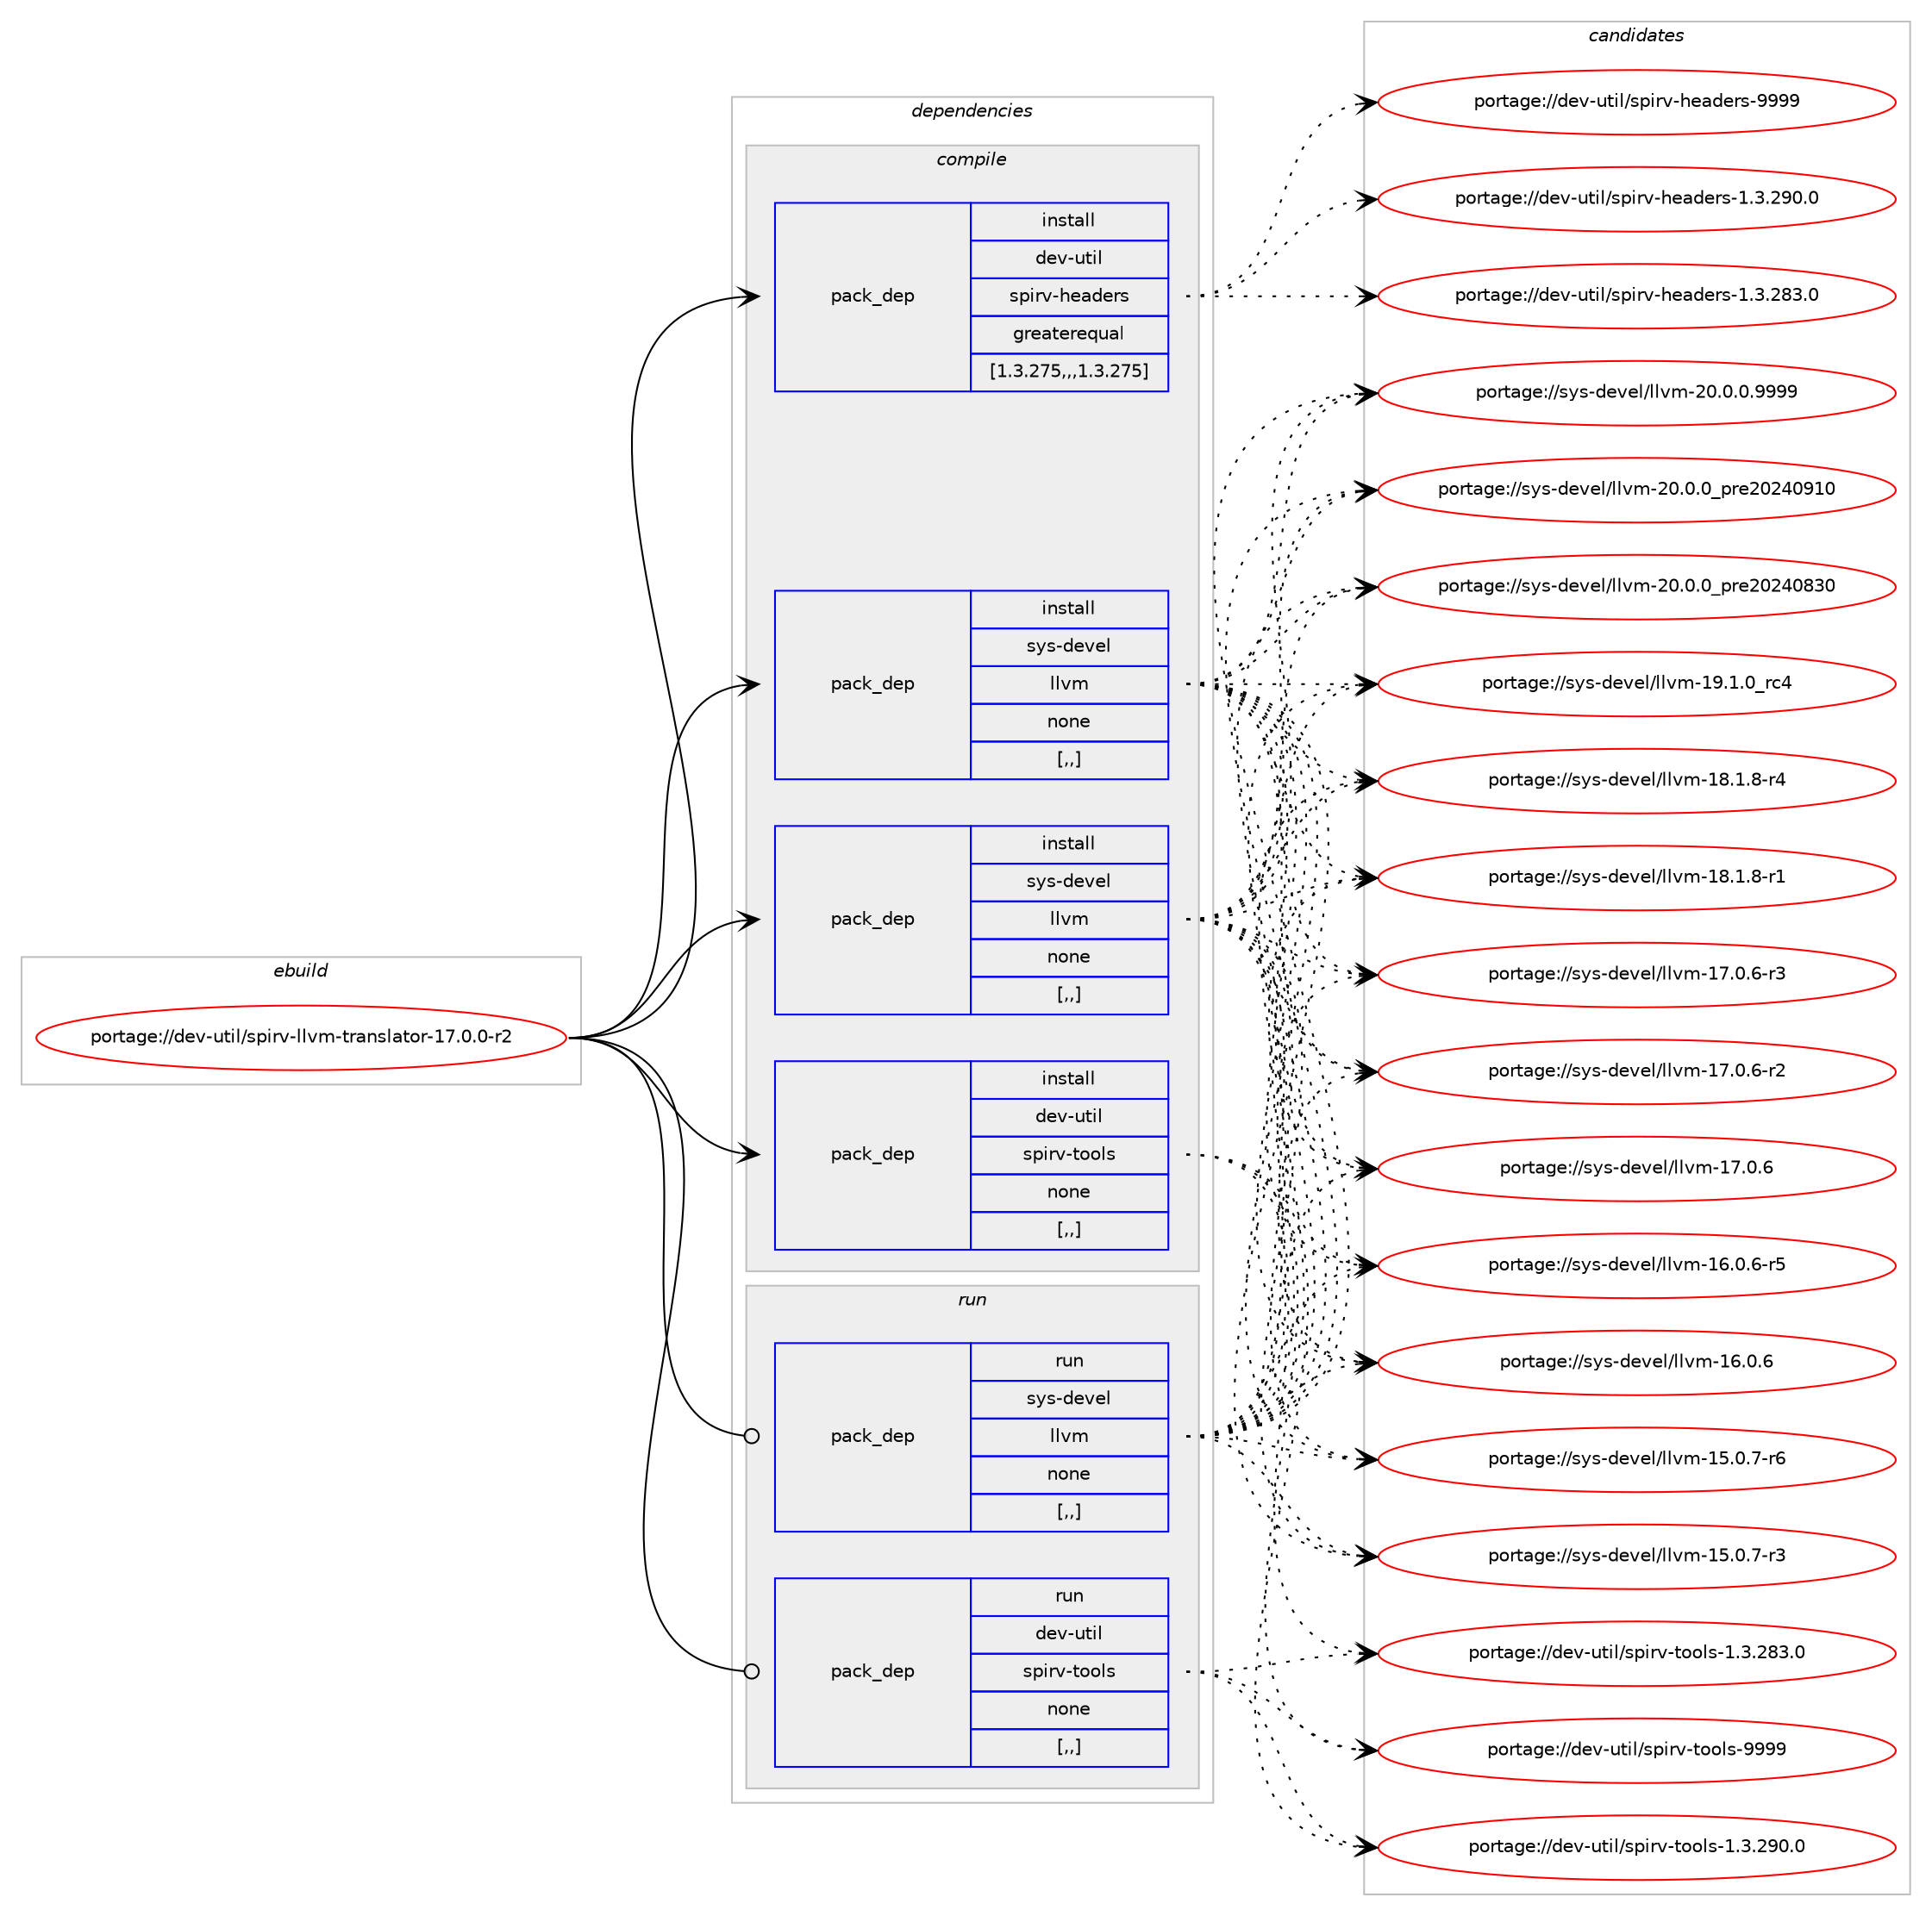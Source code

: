 digraph prolog {

# *************
# Graph options
# *************

newrank=true;
concentrate=true;
compound=true;
graph [rankdir=LR,fontname=Helvetica,fontsize=10,ranksep=1.5];#, ranksep=2.5, nodesep=0.2];
edge  [arrowhead=vee];
node  [fontname=Helvetica,fontsize=10];

# **********
# The ebuild
# **********

subgraph cluster_leftcol {
color=gray;
label=<<i>ebuild</i>>;
id [label="portage://dev-util/spirv-llvm-translator-17.0.0-r2", color=red, width=4, href="../dev-util/spirv-llvm-translator-17.0.0-r2.svg"];
}

# ****************
# The dependencies
# ****************

subgraph cluster_midcol {
color=gray;
label=<<i>dependencies</i>>;
subgraph cluster_compile {
fillcolor="#eeeeee";
style=filled;
label=<<i>compile</i>>;
subgraph pack518446 {
dependency716668 [label=<<TABLE BORDER="0" CELLBORDER="1" CELLSPACING="0" CELLPADDING="4" WIDTH="220"><TR><TD ROWSPAN="6" CELLPADDING="30">pack_dep</TD></TR><TR><TD WIDTH="110">install</TD></TR><TR><TD>dev-util</TD></TR><TR><TD>spirv-headers</TD></TR><TR><TD>greaterequal</TD></TR><TR><TD>[1.3.275,,,1.3.275]</TD></TR></TABLE>>, shape=none, color=blue];
}
id:e -> dependency716668:w [weight=20,style="solid",arrowhead="vee"];
subgraph pack518447 {
dependency716669 [label=<<TABLE BORDER="0" CELLBORDER="1" CELLSPACING="0" CELLPADDING="4" WIDTH="220"><TR><TD ROWSPAN="6" CELLPADDING="30">pack_dep</TD></TR><TR><TD WIDTH="110">install</TD></TR><TR><TD>dev-util</TD></TR><TR><TD>spirv-tools</TD></TR><TR><TD>none</TD></TR><TR><TD>[,,]</TD></TR></TABLE>>, shape=none, color=blue];
}
id:e -> dependency716669:w [weight=20,style="solid",arrowhead="vee"];
subgraph pack518448 {
dependency716670 [label=<<TABLE BORDER="0" CELLBORDER="1" CELLSPACING="0" CELLPADDING="4" WIDTH="220"><TR><TD ROWSPAN="6" CELLPADDING="30">pack_dep</TD></TR><TR><TD WIDTH="110">install</TD></TR><TR><TD>sys-devel</TD></TR><TR><TD>llvm</TD></TR><TR><TD>none</TD></TR><TR><TD>[,,]</TD></TR></TABLE>>, shape=none, color=blue];
}
id:e -> dependency716670:w [weight=20,style="solid",arrowhead="vee"];
subgraph pack518449 {
dependency716671 [label=<<TABLE BORDER="0" CELLBORDER="1" CELLSPACING="0" CELLPADDING="4" WIDTH="220"><TR><TD ROWSPAN="6" CELLPADDING="30">pack_dep</TD></TR><TR><TD WIDTH="110">install</TD></TR><TR><TD>sys-devel</TD></TR><TR><TD>llvm</TD></TR><TR><TD>none</TD></TR><TR><TD>[,,]</TD></TR></TABLE>>, shape=none, color=blue];
}
id:e -> dependency716671:w [weight=20,style="solid",arrowhead="vee"];
}
subgraph cluster_compileandrun {
fillcolor="#eeeeee";
style=filled;
label=<<i>compile and run</i>>;
}
subgraph cluster_run {
fillcolor="#eeeeee";
style=filled;
label=<<i>run</i>>;
subgraph pack518450 {
dependency716672 [label=<<TABLE BORDER="0" CELLBORDER="1" CELLSPACING="0" CELLPADDING="4" WIDTH="220"><TR><TD ROWSPAN="6" CELLPADDING="30">pack_dep</TD></TR><TR><TD WIDTH="110">run</TD></TR><TR><TD>dev-util</TD></TR><TR><TD>spirv-tools</TD></TR><TR><TD>none</TD></TR><TR><TD>[,,]</TD></TR></TABLE>>, shape=none, color=blue];
}
id:e -> dependency716672:w [weight=20,style="solid",arrowhead="odot"];
subgraph pack518451 {
dependency716673 [label=<<TABLE BORDER="0" CELLBORDER="1" CELLSPACING="0" CELLPADDING="4" WIDTH="220"><TR><TD ROWSPAN="6" CELLPADDING="30">pack_dep</TD></TR><TR><TD WIDTH="110">run</TD></TR><TR><TD>sys-devel</TD></TR><TR><TD>llvm</TD></TR><TR><TD>none</TD></TR><TR><TD>[,,]</TD></TR></TABLE>>, shape=none, color=blue];
}
id:e -> dependency716673:w [weight=20,style="solid",arrowhead="odot"];
}
}

# **************
# The candidates
# **************

subgraph cluster_choices {
rank=same;
color=gray;
label=<<i>candidates</i>>;

subgraph choice518446 {
color=black;
nodesep=1;
choice100101118451171161051084711511210511411845104101971001011141154557575757 [label="portage://dev-util/spirv-headers-9999", color=red, width=4,href="../dev-util/spirv-headers-9999.svg"];
choice1001011184511711610510847115112105114118451041019710010111411545494651465057484648 [label="portage://dev-util/spirv-headers-1.3.290.0", color=red, width=4,href="../dev-util/spirv-headers-1.3.290.0.svg"];
choice1001011184511711610510847115112105114118451041019710010111411545494651465056514648 [label="portage://dev-util/spirv-headers-1.3.283.0", color=red, width=4,href="../dev-util/spirv-headers-1.3.283.0.svg"];
dependency716668:e -> choice100101118451171161051084711511210511411845104101971001011141154557575757:w [style=dotted,weight="100"];
dependency716668:e -> choice1001011184511711610510847115112105114118451041019710010111411545494651465057484648:w [style=dotted,weight="100"];
dependency716668:e -> choice1001011184511711610510847115112105114118451041019710010111411545494651465056514648:w [style=dotted,weight="100"];
}
subgraph choice518447 {
color=black;
nodesep=1;
choice1001011184511711610510847115112105114118451161111111081154557575757 [label="portage://dev-util/spirv-tools-9999", color=red, width=4,href="../dev-util/spirv-tools-9999.svg"];
choice10010111845117116105108471151121051141184511611111110811545494651465057484648 [label="portage://dev-util/spirv-tools-1.3.290.0", color=red, width=4,href="../dev-util/spirv-tools-1.3.290.0.svg"];
choice10010111845117116105108471151121051141184511611111110811545494651465056514648 [label="portage://dev-util/spirv-tools-1.3.283.0", color=red, width=4,href="../dev-util/spirv-tools-1.3.283.0.svg"];
dependency716669:e -> choice1001011184511711610510847115112105114118451161111111081154557575757:w [style=dotted,weight="100"];
dependency716669:e -> choice10010111845117116105108471151121051141184511611111110811545494651465057484648:w [style=dotted,weight="100"];
dependency716669:e -> choice10010111845117116105108471151121051141184511611111110811545494651465056514648:w [style=dotted,weight="100"];
}
subgraph choice518448 {
color=black;
nodesep=1;
choice1151211154510010111810110847108108118109455048464846484657575757 [label="portage://sys-devel/llvm-20.0.0.9999", color=red, width=4,href="../sys-devel/llvm-20.0.0.9999.svg"];
choice115121115451001011181011084710810811810945504846484648951121141015048505248574948 [label="portage://sys-devel/llvm-20.0.0_pre20240910", color=red, width=4,href="../sys-devel/llvm-20.0.0_pre20240910.svg"];
choice115121115451001011181011084710810811810945504846484648951121141015048505248565148 [label="portage://sys-devel/llvm-20.0.0_pre20240830", color=red, width=4,href="../sys-devel/llvm-20.0.0_pre20240830.svg"];
choice115121115451001011181011084710810811810945495746494648951149952 [label="portage://sys-devel/llvm-19.1.0_rc4", color=red, width=4,href="../sys-devel/llvm-19.1.0_rc4.svg"];
choice1151211154510010111810110847108108118109454956464946564511452 [label="portage://sys-devel/llvm-18.1.8-r4", color=red, width=4,href="../sys-devel/llvm-18.1.8-r4.svg"];
choice1151211154510010111810110847108108118109454956464946564511449 [label="portage://sys-devel/llvm-18.1.8-r1", color=red, width=4,href="../sys-devel/llvm-18.1.8-r1.svg"];
choice1151211154510010111810110847108108118109454955464846544511451 [label="portage://sys-devel/llvm-17.0.6-r3", color=red, width=4,href="../sys-devel/llvm-17.0.6-r3.svg"];
choice1151211154510010111810110847108108118109454955464846544511450 [label="portage://sys-devel/llvm-17.0.6-r2", color=red, width=4,href="../sys-devel/llvm-17.0.6-r2.svg"];
choice115121115451001011181011084710810811810945495546484654 [label="portage://sys-devel/llvm-17.0.6", color=red, width=4,href="../sys-devel/llvm-17.0.6.svg"];
choice1151211154510010111810110847108108118109454954464846544511453 [label="portage://sys-devel/llvm-16.0.6-r5", color=red, width=4,href="../sys-devel/llvm-16.0.6-r5.svg"];
choice115121115451001011181011084710810811810945495446484654 [label="portage://sys-devel/llvm-16.0.6", color=red, width=4,href="../sys-devel/llvm-16.0.6.svg"];
choice1151211154510010111810110847108108118109454953464846554511454 [label="portage://sys-devel/llvm-15.0.7-r6", color=red, width=4,href="../sys-devel/llvm-15.0.7-r6.svg"];
choice1151211154510010111810110847108108118109454953464846554511451 [label="portage://sys-devel/llvm-15.0.7-r3", color=red, width=4,href="../sys-devel/llvm-15.0.7-r3.svg"];
dependency716670:e -> choice1151211154510010111810110847108108118109455048464846484657575757:w [style=dotted,weight="100"];
dependency716670:e -> choice115121115451001011181011084710810811810945504846484648951121141015048505248574948:w [style=dotted,weight="100"];
dependency716670:e -> choice115121115451001011181011084710810811810945504846484648951121141015048505248565148:w [style=dotted,weight="100"];
dependency716670:e -> choice115121115451001011181011084710810811810945495746494648951149952:w [style=dotted,weight="100"];
dependency716670:e -> choice1151211154510010111810110847108108118109454956464946564511452:w [style=dotted,weight="100"];
dependency716670:e -> choice1151211154510010111810110847108108118109454956464946564511449:w [style=dotted,weight="100"];
dependency716670:e -> choice1151211154510010111810110847108108118109454955464846544511451:w [style=dotted,weight="100"];
dependency716670:e -> choice1151211154510010111810110847108108118109454955464846544511450:w [style=dotted,weight="100"];
dependency716670:e -> choice115121115451001011181011084710810811810945495546484654:w [style=dotted,weight="100"];
dependency716670:e -> choice1151211154510010111810110847108108118109454954464846544511453:w [style=dotted,weight="100"];
dependency716670:e -> choice115121115451001011181011084710810811810945495446484654:w [style=dotted,weight="100"];
dependency716670:e -> choice1151211154510010111810110847108108118109454953464846554511454:w [style=dotted,weight="100"];
dependency716670:e -> choice1151211154510010111810110847108108118109454953464846554511451:w [style=dotted,weight="100"];
}
subgraph choice518449 {
color=black;
nodesep=1;
choice1151211154510010111810110847108108118109455048464846484657575757 [label="portage://sys-devel/llvm-20.0.0.9999", color=red, width=4,href="../sys-devel/llvm-20.0.0.9999.svg"];
choice115121115451001011181011084710810811810945504846484648951121141015048505248574948 [label="portage://sys-devel/llvm-20.0.0_pre20240910", color=red, width=4,href="../sys-devel/llvm-20.0.0_pre20240910.svg"];
choice115121115451001011181011084710810811810945504846484648951121141015048505248565148 [label="portage://sys-devel/llvm-20.0.0_pre20240830", color=red, width=4,href="../sys-devel/llvm-20.0.0_pre20240830.svg"];
choice115121115451001011181011084710810811810945495746494648951149952 [label="portage://sys-devel/llvm-19.1.0_rc4", color=red, width=4,href="../sys-devel/llvm-19.1.0_rc4.svg"];
choice1151211154510010111810110847108108118109454956464946564511452 [label="portage://sys-devel/llvm-18.1.8-r4", color=red, width=4,href="../sys-devel/llvm-18.1.8-r4.svg"];
choice1151211154510010111810110847108108118109454956464946564511449 [label="portage://sys-devel/llvm-18.1.8-r1", color=red, width=4,href="../sys-devel/llvm-18.1.8-r1.svg"];
choice1151211154510010111810110847108108118109454955464846544511451 [label="portage://sys-devel/llvm-17.0.6-r3", color=red, width=4,href="../sys-devel/llvm-17.0.6-r3.svg"];
choice1151211154510010111810110847108108118109454955464846544511450 [label="portage://sys-devel/llvm-17.0.6-r2", color=red, width=4,href="../sys-devel/llvm-17.0.6-r2.svg"];
choice115121115451001011181011084710810811810945495546484654 [label="portage://sys-devel/llvm-17.0.6", color=red, width=4,href="../sys-devel/llvm-17.0.6.svg"];
choice1151211154510010111810110847108108118109454954464846544511453 [label="portage://sys-devel/llvm-16.0.6-r5", color=red, width=4,href="../sys-devel/llvm-16.0.6-r5.svg"];
choice115121115451001011181011084710810811810945495446484654 [label="portage://sys-devel/llvm-16.0.6", color=red, width=4,href="../sys-devel/llvm-16.0.6.svg"];
choice1151211154510010111810110847108108118109454953464846554511454 [label="portage://sys-devel/llvm-15.0.7-r6", color=red, width=4,href="../sys-devel/llvm-15.0.7-r6.svg"];
choice1151211154510010111810110847108108118109454953464846554511451 [label="portage://sys-devel/llvm-15.0.7-r3", color=red, width=4,href="../sys-devel/llvm-15.0.7-r3.svg"];
dependency716671:e -> choice1151211154510010111810110847108108118109455048464846484657575757:w [style=dotted,weight="100"];
dependency716671:e -> choice115121115451001011181011084710810811810945504846484648951121141015048505248574948:w [style=dotted,weight="100"];
dependency716671:e -> choice115121115451001011181011084710810811810945504846484648951121141015048505248565148:w [style=dotted,weight="100"];
dependency716671:e -> choice115121115451001011181011084710810811810945495746494648951149952:w [style=dotted,weight="100"];
dependency716671:e -> choice1151211154510010111810110847108108118109454956464946564511452:w [style=dotted,weight="100"];
dependency716671:e -> choice1151211154510010111810110847108108118109454956464946564511449:w [style=dotted,weight="100"];
dependency716671:e -> choice1151211154510010111810110847108108118109454955464846544511451:w [style=dotted,weight="100"];
dependency716671:e -> choice1151211154510010111810110847108108118109454955464846544511450:w [style=dotted,weight="100"];
dependency716671:e -> choice115121115451001011181011084710810811810945495546484654:w [style=dotted,weight="100"];
dependency716671:e -> choice1151211154510010111810110847108108118109454954464846544511453:w [style=dotted,weight="100"];
dependency716671:e -> choice115121115451001011181011084710810811810945495446484654:w [style=dotted,weight="100"];
dependency716671:e -> choice1151211154510010111810110847108108118109454953464846554511454:w [style=dotted,weight="100"];
dependency716671:e -> choice1151211154510010111810110847108108118109454953464846554511451:w [style=dotted,weight="100"];
}
subgraph choice518450 {
color=black;
nodesep=1;
choice1001011184511711610510847115112105114118451161111111081154557575757 [label="portage://dev-util/spirv-tools-9999", color=red, width=4,href="../dev-util/spirv-tools-9999.svg"];
choice10010111845117116105108471151121051141184511611111110811545494651465057484648 [label="portage://dev-util/spirv-tools-1.3.290.0", color=red, width=4,href="../dev-util/spirv-tools-1.3.290.0.svg"];
choice10010111845117116105108471151121051141184511611111110811545494651465056514648 [label="portage://dev-util/spirv-tools-1.3.283.0", color=red, width=4,href="../dev-util/spirv-tools-1.3.283.0.svg"];
dependency716672:e -> choice1001011184511711610510847115112105114118451161111111081154557575757:w [style=dotted,weight="100"];
dependency716672:e -> choice10010111845117116105108471151121051141184511611111110811545494651465057484648:w [style=dotted,weight="100"];
dependency716672:e -> choice10010111845117116105108471151121051141184511611111110811545494651465056514648:w [style=dotted,weight="100"];
}
subgraph choice518451 {
color=black;
nodesep=1;
choice1151211154510010111810110847108108118109455048464846484657575757 [label="portage://sys-devel/llvm-20.0.0.9999", color=red, width=4,href="../sys-devel/llvm-20.0.0.9999.svg"];
choice115121115451001011181011084710810811810945504846484648951121141015048505248574948 [label="portage://sys-devel/llvm-20.0.0_pre20240910", color=red, width=4,href="../sys-devel/llvm-20.0.0_pre20240910.svg"];
choice115121115451001011181011084710810811810945504846484648951121141015048505248565148 [label="portage://sys-devel/llvm-20.0.0_pre20240830", color=red, width=4,href="../sys-devel/llvm-20.0.0_pre20240830.svg"];
choice115121115451001011181011084710810811810945495746494648951149952 [label="portage://sys-devel/llvm-19.1.0_rc4", color=red, width=4,href="../sys-devel/llvm-19.1.0_rc4.svg"];
choice1151211154510010111810110847108108118109454956464946564511452 [label="portage://sys-devel/llvm-18.1.8-r4", color=red, width=4,href="../sys-devel/llvm-18.1.8-r4.svg"];
choice1151211154510010111810110847108108118109454956464946564511449 [label="portage://sys-devel/llvm-18.1.8-r1", color=red, width=4,href="../sys-devel/llvm-18.1.8-r1.svg"];
choice1151211154510010111810110847108108118109454955464846544511451 [label="portage://sys-devel/llvm-17.0.6-r3", color=red, width=4,href="../sys-devel/llvm-17.0.6-r3.svg"];
choice1151211154510010111810110847108108118109454955464846544511450 [label="portage://sys-devel/llvm-17.0.6-r2", color=red, width=4,href="../sys-devel/llvm-17.0.6-r2.svg"];
choice115121115451001011181011084710810811810945495546484654 [label="portage://sys-devel/llvm-17.0.6", color=red, width=4,href="../sys-devel/llvm-17.0.6.svg"];
choice1151211154510010111810110847108108118109454954464846544511453 [label="portage://sys-devel/llvm-16.0.6-r5", color=red, width=4,href="../sys-devel/llvm-16.0.6-r5.svg"];
choice115121115451001011181011084710810811810945495446484654 [label="portage://sys-devel/llvm-16.0.6", color=red, width=4,href="../sys-devel/llvm-16.0.6.svg"];
choice1151211154510010111810110847108108118109454953464846554511454 [label="portage://sys-devel/llvm-15.0.7-r6", color=red, width=4,href="../sys-devel/llvm-15.0.7-r6.svg"];
choice1151211154510010111810110847108108118109454953464846554511451 [label="portage://sys-devel/llvm-15.0.7-r3", color=red, width=4,href="../sys-devel/llvm-15.0.7-r3.svg"];
dependency716673:e -> choice1151211154510010111810110847108108118109455048464846484657575757:w [style=dotted,weight="100"];
dependency716673:e -> choice115121115451001011181011084710810811810945504846484648951121141015048505248574948:w [style=dotted,weight="100"];
dependency716673:e -> choice115121115451001011181011084710810811810945504846484648951121141015048505248565148:w [style=dotted,weight="100"];
dependency716673:e -> choice115121115451001011181011084710810811810945495746494648951149952:w [style=dotted,weight="100"];
dependency716673:e -> choice1151211154510010111810110847108108118109454956464946564511452:w [style=dotted,weight="100"];
dependency716673:e -> choice1151211154510010111810110847108108118109454956464946564511449:w [style=dotted,weight="100"];
dependency716673:e -> choice1151211154510010111810110847108108118109454955464846544511451:w [style=dotted,weight="100"];
dependency716673:e -> choice1151211154510010111810110847108108118109454955464846544511450:w [style=dotted,weight="100"];
dependency716673:e -> choice115121115451001011181011084710810811810945495546484654:w [style=dotted,weight="100"];
dependency716673:e -> choice1151211154510010111810110847108108118109454954464846544511453:w [style=dotted,weight="100"];
dependency716673:e -> choice115121115451001011181011084710810811810945495446484654:w [style=dotted,weight="100"];
dependency716673:e -> choice1151211154510010111810110847108108118109454953464846554511454:w [style=dotted,weight="100"];
dependency716673:e -> choice1151211154510010111810110847108108118109454953464846554511451:w [style=dotted,weight="100"];
}
}

}
